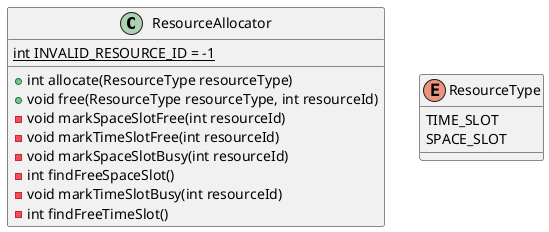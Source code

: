 @startuml
'https://plantuml.com/class-diagram

class ResourceAllocator {
    {static} int INVALID_RESOURCE_ID = -1
    +int allocate(ResourceType resourceType)
    +void free(ResourceType resourceType, int resourceId)
    -void markSpaceSlotFree(int resourceId)
    -void markTimeSlotFree(int resourceId)
    -void markSpaceSlotBusy(int resourceId)
    -int findFreeSpaceSlot()
    -void markTimeSlotBusy(int resourceId)
    -int findFreeTimeSlot()
}

enum ResourceType
{
    TIME_SLOT
    SPACE_SLOT
}

@enduml